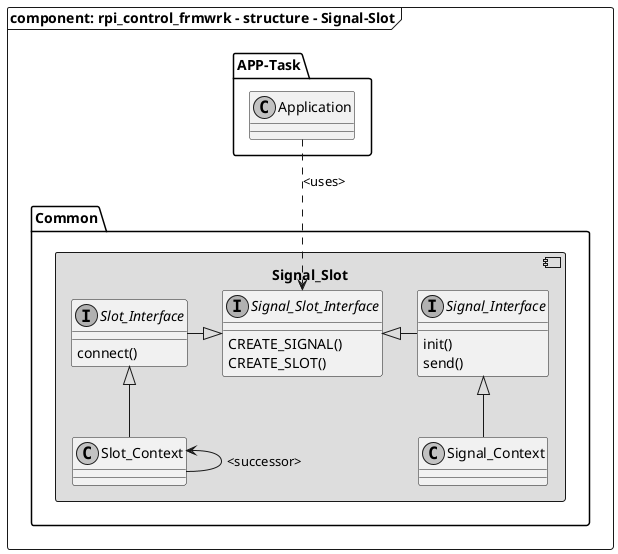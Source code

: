 @startuml rpi_control_frmwrk_diagram_component_signal_slot

skinparam monochrome true
'skinparam linetype ortho
' skinparam style strictuml

frame "component: rpi_control_frmwrk - structure - Signal-Slot" {

    package "Common" {
        component Signal_Slot #DDDDDD {

            class Signal_Context {

            }

            class Slot_Context {

            }

            interface Signal_Slot_Interface {
                CREATE_SIGNAL()
                CREATE_SLOT()
            }

            interface Signal_Interface {
                init()
                send()
            }

            interface Slot_Interface {
                connect()
            }

            Signal_Context -up-|> Signal_Interface
            Slot_Context -up-|> Slot_Interface
            Slot_Context -left-> Slot_Context : <successor>

            Signal_Slot_Interface <|-right- Signal_Interface
            Signal_Slot_Interface <|-left- Slot_Interface

            url of Signal_Slot_Interface is [[../../src/common/signal_slot_interface.h {Click: Go to Source}]]
        }
    }
    
    package "APP-Task" {
        class Application {

        }
    }

    Application .down.> Signal_Slot_Interface : <uses>

}
@enduml
